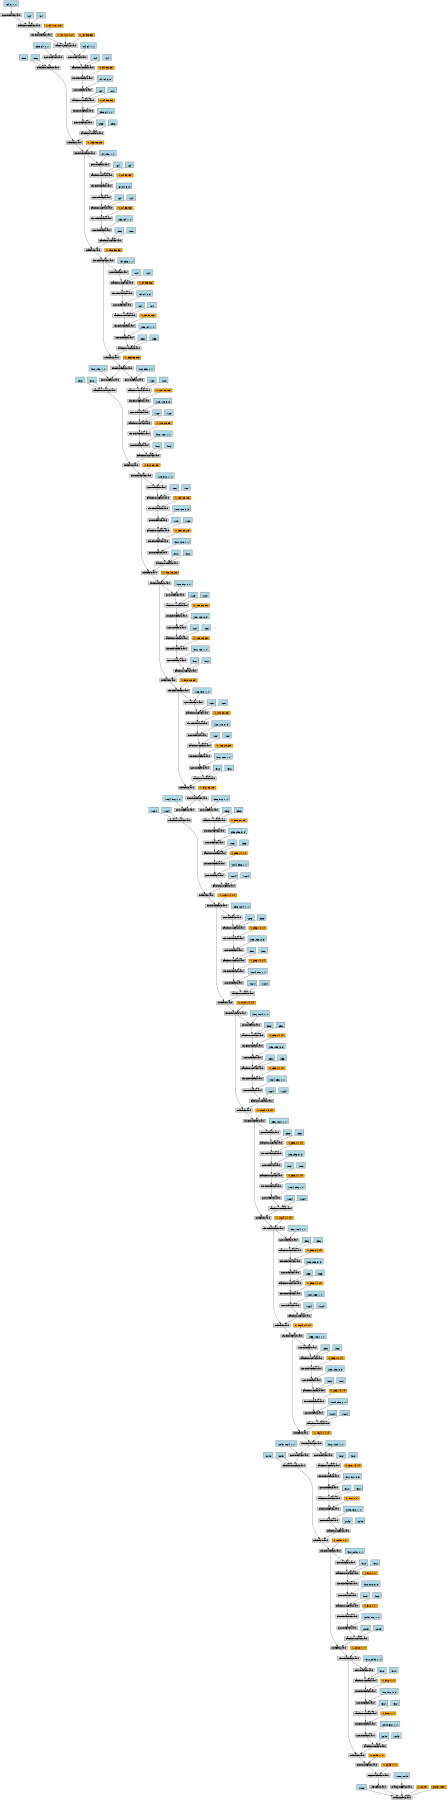 digraph {
	graph [size="12,12"]
	node [align=left fontsize=12 height=0.2 ranksep=0.1 shape=box style=filled]
	140544370091304 [label=AddmmBackward]
	140544370053200 -> 140544370091304
	140544370053200 [label="
 (1000)" fillcolor=lightblue]
	140544370090808 -> 140544370091304
	140544370090808 [label=ViewBackward]
	140544370090560 -> 140544370090808
	140544370090560 [label=AvgPool2dBackward]
	140544370090312 -> 140544370090560
	140544370090312 [label=ThresholdBackward]
	140544370090064 -> 140544370090312
	140544370090064 [label=AddBackward]
	140544370053456 -> 140544370090064
	140544370053456 [label=BatchNormBackward]
	140544370053776 -> 140544370053456
	140544370053776 [label=ConvNdBackward]
	140544370085592 -> 140544370053776
	140544370085592 [label=ThresholdBackward]
	140544370054160 -> 140544370085592
	140544370054160 [label=BatchNormBackward]
	140544370054288 -> 140544370054160
	140544370054288 [label=ConvNdBackward]
	140544370085344 -> 140544370054288
	140544370085344 [label=ThresholdBackward]
	140544370054672 -> 140544370085344
	140544370054672 [label=BatchNormBackward]
	140544370054800 -> 140544370054672
	140544370054800 [label=ConvNdBackward]
	140544370085096 -> 140544370054800
	140544370085096 [label=ThresholdBackward]
	140544370084848 -> 140544370085096
	140544370084848 [label=AddBackward]
	140544370055120 -> 140544370084848
	140544370055120 [label=BatchNormBackward]
	140544370055376 -> 140544370055120
	140544370055376 [label=ConvNdBackward]
	140544370084600 -> 140544370055376
	140544370084600 [label=ThresholdBackward]
	140544370055760 -> 140544370084600
	140544370055760 [label=BatchNormBackward]
	140544370055888 -> 140544370055760
	140544370055888 [label=ConvNdBackward]
	140544370084352 -> 140544370055888
	140544370084352 [label=ThresholdBackward]
	140544370056272 -> 140544370084352
	140544370056272 [label=BatchNormBackward]
	140544370056400 -> 140544370056272
	140544370056400 [label=ConvNdBackward]
	140544370084104 -> 140544370056400
	140544370084104 [label=ThresholdBackward]
	140544370083856 -> 140544370084104
	140544370083856 [label=AddBackward]
	140544370056720 -> 140544370083856
	140544370056720 [label=BatchNormBackward]
	140544370057040 -> 140544370056720
	140544370057040 [label=ConvNdBackward]
	140544370083608 -> 140544370057040
	140544370083608 [label=ThresholdBackward]
	140544370102544 -> 140544370083608
	140544370102544 [label=BatchNormBackward]
	140544370102672 -> 140544370102544
	140544370102672 [label=ConvNdBackward]
	140544370083360 -> 140544370102672
	140544370083360 [label=ThresholdBackward]
	140544370103056 -> 140544370083360
	140544370103056 [label=BatchNormBackward]
	140544370103184 -> 140544370103056
	140544370103184 [label=ConvNdBackward]
	140544370083112 -> 140544370103184
	140544370083112 [label=ThresholdBackward]
	140544370082864 -> 140544370083112
	140544370082864 [label=AddBackward]
	140544370103504 -> 140544370082864
	140544370103504 [label=BatchNormBackward]
	140544370103760 -> 140544370103504
	140544370103760 [label=ConvNdBackward]
	140544370082616 -> 140544370103760
	140544370082616 [label=ThresholdBackward]
	140544370104144 -> 140544370082616
	140544370104144 [label=BatchNormBackward]
	140544370104336 -> 140544370104144
	140544370104336 [label=ConvNdBackward]
	140544370082368 -> 140544370104336
	140544370082368 [label=ThresholdBackward]
	140544370104720 -> 140544370082368
	140544370104720 [label=BatchNormBackward]
	140544370104912 -> 140544370104720
	140544370104912 [label=ConvNdBackward]
	140544370082120 -> 140544370104912
	140544370082120 [label=ThresholdBackward]
	140544370081872 -> 140544370082120
	140544370081872 [label=AddBackward]
	140544370105360 -> 140544370081872
	140544370105360 [label=BatchNormBackward]
	140544370105552 -> 140544370105360
	140544370105552 [label=ConvNdBackward]
	140544370073304 -> 140544370105552
	140544370073304 [label=ThresholdBackward]
	140544370105936 -> 140544370073304
	140544370105936 [label=BatchNormBackward]
	140544370106128 -> 140544370105936
	140544370106128 [label=ConvNdBackward]
	140544370073056 -> 140544370106128
	140544370073056 [label=ThresholdBackward]
	140544370110672 -> 140544370073056
	140544370110672 [label=BatchNormBackward]
	140544370110864 -> 140544370110672
	140544370110864 [label=ConvNdBackward]
	140544370072808 -> 140544370110864
	140544370072808 [label=ThresholdBackward]
	140544370072560 -> 140544370072808
	140544370072560 [label=AddBackward]
	140544370111312 -> 140544370072560
	140544370111312 [label=BatchNormBackward]
	140544370111504 -> 140544370111312
	140544370111504 [label=ConvNdBackward]
	140544370072312 -> 140544370111504
	140544370072312 [label=ThresholdBackward]
	140544370111888 -> 140544370072312
	140544370111888 [label=BatchNormBackward]
	140544370112080 -> 140544370111888
	140544370112080 [label=ConvNdBackward]
	140544370072064 -> 140544370112080
	140544370072064 [label=ThresholdBackward]
	140544370112464 -> 140544370072064
	140544370112464 [label=BatchNormBackward]
	140544370112656 -> 140544370112464
	140544370112656 [label=ConvNdBackward]
	140544370071816 -> 140544370112656
	140544370071816 [label=ThresholdBackward]
	140544370071568 -> 140544370071816
	140544370071568 [label=AddBackward]
	140544370113104 -> 140544370071568
	140544370113104 [label=BatchNormBackward]
	140544370113296 -> 140544370113104
	140544370113296 [label=ConvNdBackward]
	140544370071320 -> 140544370113296
	140544370071320 [label=ThresholdBackward]
	140544370113680 -> 140544370071320
	140544370113680 [label=BatchNormBackward]
	140544370113872 -> 140544370113680
	140544370113872 [label=ConvNdBackward]
	140544370071072 -> 140544370113872
	140544370071072 [label=ThresholdBackward]
	140544370114256 -> 140544370071072
	140544370114256 [label=BatchNormBackward]
	140544370114448 -> 140544370114256
	140544370114448 [label=ConvNdBackward]
	140544370070824 -> 140544370114448
	140544370070824 [label=ThresholdBackward]
	140544370070576 -> 140544370070824
	140544370070576 [label=AddBackward]
	140544370119056 -> 140544370070576
	140544370119056 [label=BatchNormBackward]
	140544370119248 -> 140544370119056
	140544370119248 [label=ConvNdBackward]
	140544370070328 -> 140544370119248
	140544370070328 [label=ThresholdBackward]
	140544370119632 -> 140544370070328
	140544370119632 [label=BatchNormBackward]
	140544370119824 -> 140544370119632
	140544370119824 [label=ConvNdBackward]
	140544370070080 -> 140544370119824
	140544370070080 [label=ThresholdBackward]
	140544370120208 -> 140544370070080
	140544370120208 [label=BatchNormBackward]
	140544370120400 -> 140544370120208
	140544370120400 [label=ConvNdBackward]
	140544370069832 -> 140544370120400
	140544370069832 [label=ThresholdBackward]
	140544370069584 -> 140544370069832
	140544370069584 [label=AddBackward]
	140544370120848 -> 140544370069584
	140544370120848 [label=BatchNormBackward]
	140544370121104 -> 140544370120848
	140544370121104 [label=ConvNdBackward]
	140544370065112 -> 140544370121104
	140544370065112 [label=ThresholdBackward]
	140544370121488 -> 140544370065112
	140544370121488 [label=BatchNormBackward]
	140544370121680 -> 140544370121488
	140544370121680 [label=ConvNdBackward]
	140544370064864 -> 140544370121680
	140544370064864 [label=ThresholdBackward]
	140544370122064 -> 140544370064864
	140544370122064 [label=BatchNormBackward]
	140544370122256 -> 140544370122064
	140544370122256 [label=ConvNdBackward]
	140544370064616 -> 140544370122256
	140544370064616 [label=ThresholdBackward]
	140544370064368 -> 140544370064616
	140544370064368 [label=AddBackward]
	140544370122704 -> 140544370064368
	140544370122704 [label=BatchNormBackward]
	140544370122960 -> 140544370122704
	140544370122960 [label=ConvNdBackward]
	140544370064120 -> 140544370122960
	140544370064120 [label=ThresholdBackward]
	140544370123344 -> 140544370064120
	140544370123344 [label=BatchNormBackward]
	140544370123536 -> 140544370123344
	140544370123536 [label=ConvNdBackward]
	140544370063872 -> 140544370123536
	140544370063872 [label=ThresholdBackward]
	140544370123920 -> 140544370063872
	140544370123920 [label=BatchNormBackward]
	140544370124112 -> 140544370123920
	140544370124112 [label=ConvNdBackward]
	140544370063624 -> 140544370124112
	140544370063624 [label=ThresholdBackward]
	140544370063376 -> 140544370063624
	140544370063376 [label=AddBackward]
	140544370124560 -> 140544370063376
	140544370124560 [label=BatchNormBackward]
	140544370124752 -> 140544370124560
	140544370124752 [label=ConvNdBackward]
	140544370063128 -> 140544370124752
	140544370063128 [label=ThresholdBackward]
	140544370125136 -> 140544370063128
	140544370125136 [label=BatchNormBackward]
	140544370125328 -> 140544370125136
	140544370125328 [label=ConvNdBackward]
	140544370062880 -> 140544370125328
	140544370062880 [label=ThresholdBackward]
	140544370125712 -> 140544370062880
	140544370125712 [label=BatchNormBackward]
	140544370125904 -> 140544370125712
	140544370125904 [label=ConvNdBackward]
	140544370062632 -> 140544370125904
	140544370062632 [label=ThresholdBackward]
	140544370062384 -> 140544370062632
	140544370062384 [label=AddBackward]
	140544370126352 -> 140544370062384
	140544370126352 [label=BatchNormBackward]
	140544370126544 -> 140544370126352
	140544370126544 [label=ConvNdBackward]
	140544370062136 -> 140544370126544
	140544370062136 [label=ThresholdBackward]
	140544370131088 -> 140544370062136
	140544370131088 [label=BatchNormBackward]
	140544370131280 -> 140544370131088
	140544370131280 [label=ConvNdBackward]
	140544370061888 -> 140544370131280
	140544370061888 [label=ThresholdBackward]
	140544370131664 -> 140544370061888
	140544370131664 [label=BatchNormBackward]
	140544370131856 -> 140544370131664
	140544370131856 [label=ConvNdBackward]
	140544370061640 -> 140544370131856
	140544370061640 [label=ThresholdBackward]
	140544370061392 -> 140544370061640
	140544370061392 [label=AddBackward]
	140544370132304 -> 140544370061392
	140544370132304 [label=BatchNormBackward]
	140544370132560 -> 140544370132304
	140544370132560 [label=ConvNdBackward]
	140544370011864 -> 140544370132560
	140544370011864 [label=ThresholdBackward]
	140544370132944 -> 140544370011864
	140544370132944 [label=BatchNormBackward]
	140544370133136 -> 140544370132944
	140544370133136 [label=ConvNdBackward]
	140544370011616 -> 140544370133136
	140544370011616 [label=ThresholdBackward]
	140544370133520 -> 140544370011616
	140544370133520 [label=BatchNormBackward]
	140544370133712 -> 140544370133520
	140544370133712 [label=ConvNdBackward]
	140544370011368 -> 140544370133712
	140544370011368 [label=ThresholdBackward]
	140544370011120 -> 140544370011368
	140544370011120 [label=AddBackward]
	140544370134160 -> 140544370011120
	140544370134160 [label=BatchNormBackward]
	140544370134352 -> 140544370134160
	140544370134352 [label=ConvNdBackward]
	140544370010872 -> 140544370134352
	140544370010872 [label=ThresholdBackward]
	140544370134736 -> 140544370010872
	140544370134736 [label=BatchNormBackward]
	140544370134928 -> 140544370134736
	140544370134928 [label=ConvNdBackward]
	140544370010624 -> 140544370134928
	140544370010624 [label=ThresholdBackward]
	140544370139472 -> 140544370010624
	140544370139472 [label=BatchNormBackward]
	140544370139664 -> 140544370139472
	140544370139664 [label=ConvNdBackward]
	140544370010376 -> 140544370139664
	140544370010376 [label=ThresholdBackward]
	140544370010128 -> 140544370010376
	140544370010128 [label=AddBackward]
	140544370140112 -> 140544370010128
	140544370140112 [label=BatchNormBackward]
	140544370140304 -> 140544370140112
	140544370140304 [label=ConvNdBackward]
	140544370009880 -> 140544370140304
	140544370009880 [label=ThresholdBackward]
	140544370140688 -> 140544370009880
	140544370140688 [label=BatchNormBackward]
	140544370140880 -> 140544370140688
	140544370140880 [label=ConvNdBackward]
	140544370009632 -> 140544370140880
	140544370009632 [label=ThresholdBackward]
	140544370141264 -> 140544370009632
	140544370141264 [label=BatchNormBackward]
	140544370141456 -> 140544370141264
	140544370141456 [label=ConvNdBackward]
	140544370009384 -> 140544370141456
	140544370009384 [label=ThresholdBackward]
	140544370009136 -> 140544370009384
	140544370009136 [label=AddBackward]
	140544370141904 -> 140544370009136
	140544370141904 [label=BatchNormBackward]
	140544370142160 -> 140544370141904
	140544370142160 [label=ConvNdBackward]
	140544370008888 -> 140544370142160
	140544370008888 [label=ThresholdBackward]
	140544370142544 -> 140544370008888
	140544370142544 [label=BatchNormBackward]
	140544370142736 -> 140544370142544
	140544370142736 [label=ConvNdBackward]
	140544370008640 -> 140544370142736
	140544370008640 [label=ThresholdBackward]
	140544370143120 -> 140544370008640
	140544370143120 [label=BatchNormBackward]
	140544192540752 -> 140544370143120
	140544192540752 [label=ConvNdBackward]
	140544370008392 -> 140544192540752
	140544370008392 [label=MaxPool2dBackward]
	140544370008144 -> 140544370008392
	140544370008144 [label=ThresholdBackward]
	140544192541328 -> 140544370008144
	140544192541328 [label=BatchNormBackward]
	140544192541520 -> 140544192541328
	140544192541520 [label=ConvNdBackward]
	140544192541776 -> 140544192541520
	140544192541776 [label="
 (64, 3, 7, 7)" fillcolor=lightblue]
	140544192541456 -> 140544192541328
	140544192541456 [label="
 (64)" fillcolor=lightblue]
	140544192541584 -> 140544192541328
	140544192541584 [label="
 (64)" fillcolor=lightblue]
	140544440380088 -> 140544370008144
	140544440380088 [label="(1, 64, 112, 112)" fillcolor=orange]
	140544440378720 -> 140544370008392
	140544440378720 [label="(1, 64, 112, 112)" fillcolor=orange]
	140544440381096 -> 140544370008392
	140544440381096 [label="(1, 64, 56, 56)" fillcolor=orange]
	140544192541072 -> 140544192540752
	140544192541072 [label="
 (64, 64, 1, 1)" fillcolor=lightblue]
	140544192540816 -> 140544370143120
	140544192540816 [label="
 (64)" fillcolor=lightblue]
	140544192540880 -> 140544370143120
	140544192540880 [label="
 (64)" fillcolor=lightblue]
	140544440380376 -> 140544370008640
	140544440380376 [label="(1, 64, 56, 56)" fillcolor=orange]
	140544370142992 -> 140544370142736
	140544370142992 [label="
 (64, 64, 3, 3)" fillcolor=lightblue]
	140544370142672 -> 140544370142544
	140544370142672 [label="
 (64)" fillcolor=lightblue]
	140544370142800 -> 140544370142544
	140544370142800 [label="
 (64)" fillcolor=lightblue]
	140544440379440 -> 140544370008888
	140544440379440 [label="(1, 64, 56, 56)" fillcolor=orange]
	140544370142416 -> 140544370142160
	140544370142416 [label="
 (256, 64, 1, 1)" fillcolor=lightblue]
	140544370142096 -> 140544370141904
	140544370142096 [label="
 (256)" fillcolor=lightblue]
	140544370142224 -> 140544370141904
	140544370142224 [label="
 (256)" fillcolor=lightblue]
	140544370141968 -> 140544370009136
	140544370141968 [label=BatchNormBackward]
	140544370142352 -> 140544370141968
	140544370142352 [label=ConvNdBackward]
	140544370008392 -> 140544370142352
	140544370143056 -> 140544370142352
	140544370143056 [label="
 (256, 64, 1, 1)" fillcolor=lightblue]
	140544370142288 -> 140544370141968
	140544370142288 [label="
 (256)" fillcolor=lightblue]
	140544370142480 -> 140544370141968
	140544370142480 [label="
 (256)" fillcolor=lightblue]
	140544440377928 -> 140544370009384
	140544440377928 [label="(1, 256, 56, 56)" fillcolor=orange]
	140544370141712 -> 140544370141456
	140544370141712 [label="
 (64, 256, 1, 1)" fillcolor=lightblue]
	140544370141392 -> 140544370141264
	140544370141392 [label="
 (64)" fillcolor=lightblue]
	140544370141520 -> 140544370141264
	140544370141520 [label="
 (64)" fillcolor=lightblue]
	140544440358888 -> 140544370009632
	140544440358888 [label="(1, 64, 56, 56)" fillcolor=orange]
	140544370141136 -> 140544370140880
	140544370141136 [label="
 (64, 64, 3, 3)" fillcolor=lightblue]
	140544370140816 -> 140544370140688
	140544370140816 [label="
 (64)" fillcolor=lightblue]
	140544370140944 -> 140544370140688
	140544370140944 [label="
 (64)" fillcolor=lightblue]
	140544440360328 -> 140544370009880
	140544440360328 [label="(1, 64, 56, 56)" fillcolor=orange]
	140544370140560 -> 140544370140304
	140544370140560 [label="
 (256, 64, 1, 1)" fillcolor=lightblue]
	140544370140240 -> 140544370140112
	140544370140240 [label="
 (256)" fillcolor=lightblue]
	140544370140368 -> 140544370140112
	140544370140368 [label="
 (256)" fillcolor=lightblue]
	140544370009384 -> 140544370010128
	140544440358816 -> 140544370010376
	140544440358816 [label="(1, 256, 56, 56)" fillcolor=orange]
	140544370139920 -> 140544370139664
	140544370139920 [label="
 (64, 256, 1, 1)" fillcolor=lightblue]
	140544370139600 -> 140544370139472
	140544370139600 [label="
 (64)" fillcolor=lightblue]
	140544370139728 -> 140544370139472
	140544370139728 [label="
 (64)" fillcolor=lightblue]
	140544440358240 -> 140544370010624
	140544440358240 [label="(1, 64, 56, 56)" fillcolor=orange]
	140544370139344 -> 140544370134928
	140544370139344 [label="
 (64, 64, 3, 3)" fillcolor=lightblue]
	140544370134864 -> 140544370134736
	140544370134864 [label="
 (64)" fillcolor=lightblue]
	140544370134992 -> 140544370134736
	140544370134992 [label="
 (64)" fillcolor=lightblue]
	140544440357592 -> 140544370010872
	140544440357592 [label="(1, 64, 56, 56)" fillcolor=orange]
	140544370134608 -> 140544370134352
	140544370134608 [label="
 (256, 64, 1, 1)" fillcolor=lightblue]
	140544370134288 -> 140544370134160
	140544370134288 [label="
 (256)" fillcolor=lightblue]
	140544370134416 -> 140544370134160
	140544370134416 [label="
 (256)" fillcolor=lightblue]
	140544370010376 -> 140544370011120
	140544440332440 -> 140544370011368
	140544440332440 [label="(1, 256, 56, 56)" fillcolor=orange]
	140544370133968 -> 140544370133712
	140544370133968 [label="
 (128, 256, 1, 1)" fillcolor=lightblue]
	140544370133648 -> 140544370133520
	140544370133648 [label="
 (128)" fillcolor=lightblue]
	140544370133776 -> 140544370133520
	140544370133776 [label="
 (128)" fillcolor=lightblue]
	140544440336184 -> 140544370011616
	140544440336184 [label="(1, 128, 56, 56)" fillcolor=orange]
	140544370133392 -> 140544370133136
	140544370133392 [label="
 (128, 128, 3, 3)" fillcolor=lightblue]
	140544370133072 -> 140544370132944
	140544370133072 [label="
 (128)" fillcolor=lightblue]
	140544370133200 -> 140544370132944
	140544370133200 [label="
 (128)" fillcolor=lightblue]
	140544440334816 -> 140544370011864
	140544440334816 [label="(1, 128, 28, 28)" fillcolor=orange]
	140544370132816 -> 140544370132560
	140544370132816 [label="
 (512, 128, 1, 1)" fillcolor=lightblue]
	140544370132496 -> 140544370132304
	140544370132496 [label="
 (512)" fillcolor=lightblue]
	140544370132624 -> 140544370132304
	140544370132624 [label="
 (512)" fillcolor=lightblue]
	140544370132368 -> 140544370061392
	140544370132368 [label=BatchNormBackward]
	140544370132752 -> 140544370132368
	140544370132752 [label=ConvNdBackward]
	140544370011368 -> 140544370132752
	140544370133840 -> 140544370132752
	140544370133840 [label="
 (512, 256, 1, 1)" fillcolor=lightblue]
	140544370132688 -> 140544370132368
	140544370132688 [label="
 (512)" fillcolor=lightblue]
	140544370133264 -> 140544370132368
	140544370133264 [label="
 (512)" fillcolor=lightblue]
	140544440333160 -> 140544370061640
	140544440333160 [label="(1, 512, 28, 28)" fillcolor=orange]
	140544370132112 -> 140544370131856
	140544370132112 [label="
 (128, 512, 1, 1)" fillcolor=lightblue]
	140544370131792 -> 140544370131664
	140544370131792 [label="
 (128)" fillcolor=lightblue]
	140544370131920 -> 140544370131664
	140544370131920 [label="
 (128)" fillcolor=lightblue]
	140544440332368 -> 140544370061888
	140544440332368 [label="(1, 128, 28, 28)" fillcolor=orange]
	140544370131536 -> 140544370131280
	140544370131536 [label="
 (128, 128, 3, 3)" fillcolor=lightblue]
	140544370131216 -> 140544370131088
	140544370131216 [label="
 (128)" fillcolor=lightblue]
	140544370131344 -> 140544370131088
	140544370131344 [label="
 (128)" fillcolor=lightblue]
	140544440319512 -> 140544370062136
	140544440319512 [label="(1, 128, 28, 28)" fillcolor=orange]
	140544370126800 -> 140544370126544
	140544370126800 [label="
 (512, 128, 1, 1)" fillcolor=lightblue]
	140544370126480 -> 140544370126352
	140544370126480 [label="
 (512)" fillcolor=lightblue]
	140544370126608 -> 140544370126352
	140544370126608 [label="
 (512)" fillcolor=lightblue]
	140544370061640 -> 140544370062384
	140544440318720 -> 140544370062632
	140544440318720 [label="(1, 512, 28, 28)" fillcolor=orange]
	140544370126160 -> 140544370125904
	140544370126160 [label="
 (128, 512, 1, 1)" fillcolor=lightblue]
	140544370125840 -> 140544370125712
	140544370125840 [label="
 (128)" fillcolor=lightblue]
	140544370125968 -> 140544370125712
	140544370125968 [label="
 (128)" fillcolor=lightblue]
	140544440318144 -> 140544370062880
	140544440318144 [label="(1, 128, 28, 28)" fillcolor=orange]
	140544370125584 -> 140544370125328
	140544370125584 [label="
 (128, 128, 3, 3)" fillcolor=lightblue]
	140544370125264 -> 140544370125136
	140544370125264 [label="
 (128)" fillcolor=lightblue]
	140544370125392 -> 140544370125136
	140544370125392 [label="
 (128)" fillcolor=lightblue]
	140544440316560 -> 140544370063128
	140544440316560 [label="(1, 128, 28, 28)" fillcolor=orange]
	140544370125008 -> 140544370124752
	140544370125008 [label="
 (512, 128, 1, 1)" fillcolor=lightblue]
	140544370124688 -> 140544370124560
	140544370124688 [label="
 (512)" fillcolor=lightblue]
	140544370124816 -> 140544370124560
	140544370124816 [label="
 (512)" fillcolor=lightblue]
	140544370062632 -> 140544370063376
	140544440316488 -> 140544370063624
	140544440316488 [label="(1, 512, 28, 28)" fillcolor=orange]
	140544370124368 -> 140544370124112
	140544370124368 [label="
 (128, 512, 1, 1)" fillcolor=lightblue]
	140544370124048 -> 140544370123920
	140544370124048 [label="
 (128)" fillcolor=lightblue]
	140544370124176 -> 140544370123920
	140544370124176 [label="
 (128)" fillcolor=lightblue]
	140544440301688 -> 140544370063872
	140544440301688 [label="(1, 128, 28, 28)" fillcolor=orange]
	140544370123792 -> 140544370123536
	140544370123792 [label="
 (128, 128, 3, 3)" fillcolor=lightblue]
	140544370123472 -> 140544370123344
	140544370123472 [label="
 (128)" fillcolor=lightblue]
	140544370123600 -> 140544370123344
	140544370123600 [label="
 (128)" fillcolor=lightblue]
	140544440303488 -> 140544370064120
	140544440303488 [label="(1, 128, 28, 28)" fillcolor=orange]
	140544370123216 -> 140544370122960
	140544370123216 [label="
 (512, 128, 1, 1)" fillcolor=lightblue]
	140544370122896 -> 140544370122704
	140544370122896 [label="
 (512)" fillcolor=lightblue]
	140544370123024 -> 140544370122704
	140544370123024 [label="
 (512)" fillcolor=lightblue]
	140544370063624 -> 140544370064368
	140544440301472 -> 140544370064616
	140544440301472 [label="(1, 512, 28, 28)" fillcolor=orange]
	140544370122512 -> 140544370122256
	140544370122512 [label="
 (256, 512, 1, 1)" fillcolor=lightblue]
	140544370122192 -> 140544370122064
	140544370122192 [label="
 (256)" fillcolor=lightblue]
	140544370122320 -> 140544370122064
	140544370122320 [label="
 (256)" fillcolor=lightblue]
	140544440300464 -> 140544370064864
	140544440300464 [label="(1, 256, 28, 28)" fillcolor=orange]
	140544370121936 -> 140544370121680
	140544370121936 [label="
 (256, 256, 3, 3)" fillcolor=lightblue]
	140544370121616 -> 140544370121488
	140544370121616 [label="
 (256)" fillcolor=lightblue]
	140544370121744 -> 140544370121488
	140544370121744 [label="
 (256)" fillcolor=lightblue]
	140544440282360 -> 140544370065112
	140544440282360 [label="(1, 256, 14, 14)" fillcolor=orange]
	140544370121360 -> 140544370121104
	140544370121360 [label="
 (1024, 256, 1, 1)" fillcolor=lightblue]
	140544370121040 -> 140544370120848
	140544370121040 [label="
 (1024)" fillcolor=lightblue]
	140544370121168 -> 140544370120848
	140544370121168 [label="
 (1024)" fillcolor=lightblue]
	140544370120912 -> 140544370069584
	140544370120912 [label=BatchNormBackward]
	140544370121296 -> 140544370120912
	140544370121296 [label=ConvNdBackward]
	140544370064616 -> 140544370121296
	140544370122384 -> 140544370121296
	140544370122384 [label="
 (1024, 512, 1, 1)" fillcolor=lightblue]
	140544370121232 -> 140544370120912
	140544370121232 [label="
 (1024)" fillcolor=lightblue]
	140544370121808 -> 140544370120912
	140544370121808 [label="
 (1024)" fillcolor=lightblue]
	140544440280848 -> 140544370069832
	140544440280848 [label="(1, 1024, 14, 14)" fillcolor=orange]
	140544370120656 -> 140544370120400
	140544370120656 [label="
 (256, 1024, 1, 1)" fillcolor=lightblue]
	140544370120336 -> 140544370120208
	140544370120336 [label="
 (256)" fillcolor=lightblue]
	140544370120464 -> 140544370120208
	140544370120464 [label="
 (256)" fillcolor=lightblue]
	140544440281712 -> 140544370070080
	140544440281712 [label="(1, 256, 14, 14)" fillcolor=orange]
	140544370120080 -> 140544370119824
	140544370120080 [label="
 (256, 256, 3, 3)" fillcolor=lightblue]
	140544370119760 -> 140544370119632
	140544370119760 [label="
 (256)" fillcolor=lightblue]
	140544370119888 -> 140544370119632
	140544370119888 [label="
 (256)" fillcolor=lightblue]
	140544440280992 -> 140544370070328
	140544440280992 [label="(1, 256, 14, 14)" fillcolor=orange]
	140544370119504 -> 140544370119248
	140544370119504 [label="
 (1024, 256, 1, 1)" fillcolor=lightblue]
	140544370119184 -> 140544370119056
	140544370119184 [label="
 (1024)" fillcolor=lightblue]
	140544370119312 -> 140544370119056
	140544370119312 [label="
 (1024)" fillcolor=lightblue]
	140544370069832 -> 140544370070576
	140544440279480 -> 140544370070824
	140544440279480 [label="(1, 1024, 14, 14)" fillcolor=orange]
	140544370118864 -> 140544370114448
	140544370118864 [label="
 (256, 1024, 1, 1)" fillcolor=lightblue]
	140544370114384 -> 140544370114256
	140544370114384 [label="
 (256)" fillcolor=lightblue]
	140544370114512 -> 140544370114256
	140544370114512 [label="
 (256)" fillcolor=lightblue]
	140544440256272 -> 140544370071072
	140544440256272 [label="(1, 256, 14, 14)" fillcolor=orange]
	140544370114128 -> 140544370113872
	140544370114128 [label="
 (256, 256, 3, 3)" fillcolor=lightblue]
	140544370113808 -> 140544370113680
	140544370113808 [label="
 (256)" fillcolor=lightblue]
	140544370113936 -> 140544370113680
	140544370113936 [label="
 (256)" fillcolor=lightblue]
	140544440258504 -> 140544370071320
	140544440258504 [label="(1, 256, 14, 14)" fillcolor=orange]
	140544370113552 -> 140544370113296
	140544370113552 [label="
 (1024, 256, 1, 1)" fillcolor=lightblue]
	140544370113232 -> 140544370113104
	140544370113232 [label="
 (1024)" fillcolor=lightblue]
	140544370113360 -> 140544370113104
	140544370113360 [label="
 (1024)" fillcolor=lightblue]
	140544370070824 -> 140544370071568
	140544440256560 -> 140544370071816
	140544440256560 [label="(1, 1024, 14, 14)" fillcolor=orange]
	140544370112912 -> 140544370112656
	140544370112912 [label="
 (256, 1024, 1, 1)" fillcolor=lightblue]
	140544370112592 -> 140544370112464
	140544370112592 [label="
 (256)" fillcolor=lightblue]
	140544370112720 -> 140544370112464
	140544370112720 [label="
 (256)" fillcolor=lightblue]
	140544440256488 -> 140544370072064
	140544440256488 [label="(1, 256, 14, 14)" fillcolor=orange]
	140544370112336 -> 140544370112080
	140544370112336 [label="
 (256, 256, 3, 3)" fillcolor=lightblue]
	140544370112016 -> 140544370111888
	140544370112016 [label="
 (256)" fillcolor=lightblue]
	140544370112144 -> 140544370111888
	140544370112144 [label="
 (256)" fillcolor=lightblue]
	140544440255480 -> 140544370072312
	140544440255480 [label="(1, 256, 14, 14)" fillcolor=orange]
	140544370111760 -> 140544370111504
	140544370111760 [label="
 (1024, 256, 1, 1)" fillcolor=lightblue]
	140544370111440 -> 140544370111312
	140544370111440 [label="
 (1024)" fillcolor=lightblue]
	140544370111568 -> 140544370111312
	140544370111568 [label="
 (1024)" fillcolor=lightblue]
	140544370071816 -> 140544370072560
	140544440254544 -> 140544370072808
	140544440254544 [label="(1, 1024, 14, 14)" fillcolor=orange]
	140544370111120 -> 140544370110864
	140544370111120 [label="
 (256, 1024, 1, 1)" fillcolor=lightblue]
	140544370110800 -> 140544370110672
	140544370110800 [label="
 (256)" fillcolor=lightblue]
	140544370110928 -> 140544370110672
	140544370110928 [label="
 (256)" fillcolor=lightblue]
	140544441027472 -> 140544370073056
	140544441027472 [label="(1, 256, 14, 14)" fillcolor=orange]
	140544370106320 -> 140544370106128
	140544370106320 [label="
 (256, 256, 3, 3)" fillcolor=lightblue]
	140544370106064 -> 140544370105936
	140544370106064 [label="
 (256)" fillcolor=lightblue]
	140544370106192 -> 140544370105936
	140544370106192 [label="
 (256)" fillcolor=lightblue]
	140544441028048 -> 140544370073304
	140544441028048 [label="(1, 256, 14, 14)" fillcolor=orange]
	140544370105808 -> 140544370105552
	140544370105808 [label="
 (1024, 256, 1, 1)" fillcolor=lightblue]
	140544370105488 -> 140544370105360
	140544370105488 [label="
 (1024)" fillcolor=lightblue]
	140544370105616 -> 140544370105360
	140544370105616 [label="
 (1024)" fillcolor=lightblue]
	140544370072808 -> 140544370081872
	140544441026824 -> 140544370082120
	140544441026824 [label="(1, 1024, 14, 14)" fillcolor=orange]
	140544370105168 -> 140544370104912
	140544370105168 [label="
 (256, 1024, 1, 1)" fillcolor=lightblue]
	140544370104848 -> 140544370104720
	140544370104848 [label="
 (256)" fillcolor=lightblue]
	140544370104976 -> 140544370104720
	140544370104976 [label="
 (256)" fillcolor=lightblue]
	140544441025960 -> 140544370082368
	140544441025960 [label="(1, 256, 14, 14)" fillcolor=orange]
	140544370104592 -> 140544370104336
	140544370104592 [label="
 (256, 256, 3, 3)" fillcolor=lightblue]
	140544370104272 -> 140544370104144
	140544370104272 [label="
 (256)" fillcolor=lightblue]
	140544370104400 -> 140544370104144
	140544370104400 [label="
 (256)" fillcolor=lightblue]
	140544441025312 -> 140544370082616
	140544441025312 [label="(1, 256, 14, 14)" fillcolor=orange]
	140544370104016 -> 140544370103760
	140544370104016 [label="
 (1024, 256, 1, 1)" fillcolor=lightblue]
	140544370103696 -> 140544370103504
	140544370103696 [label="
 (1024)" fillcolor=lightblue]
	140544370103824 -> 140544370103504
	140544370103824 [label="
 (1024)" fillcolor=lightblue]
	140544370082120 -> 140544370082864
	140544440999808 -> 140544370083112
	140544440999808 [label="(1, 1024, 14, 14)" fillcolor=orange]
	140544370103440 -> 140544370103184
	140544370103440 [label="
 (512, 1024, 1, 1)" fillcolor=lightblue]
	140544370103120 -> 140544370103056
	140544370103120 [label="
 (512)" fillcolor=lightblue]
	140544370103248 -> 140544370103056
	140544370103248 [label="
 (512)" fillcolor=lightblue]
	140544440999232 -> 140544370083360
	140544440999232 [label="(1, 512, 14, 14)" fillcolor=orange]
	140544370102928 -> 140544370102672
	140544370102928 [label="
 (512, 512, 3, 3)" fillcolor=lightblue]
	140544370102608 -> 140544370102544
	140544370102608 [label="
 (512)" fillcolor=lightblue]
	140544370102736 -> 140544370102544
	140544370102736 [label="
 (512)" fillcolor=lightblue]
	140544440998512 -> 140544370083608
	140544440998512 [label="(1, 512, 7, 7)" fillcolor=orange]
	140544370102416 -> 140544370057040
	140544370102416 [label="
 (2048, 512, 1, 1)" fillcolor=lightblue]
	140544370056976 -> 140544370056720
	140544370056976 [label="
 (2048)" fillcolor=lightblue]
	140544370057104 -> 140544370056720
	140544370057104 [label="
 (2048)" fillcolor=lightblue]
	140544370056848 -> 140544370083856
	140544370056848 [label=BatchNormBackward]
	140544370057168 -> 140544370056848
	140544370057168 [label=ConvNdBackward]
	140544370083112 -> 140544370057168
	140544370103312 -> 140544370057168
	140544370103312 [label="
 (2048, 1024, 1, 1)" fillcolor=lightblue]
	140544370102352 -> 140544370056848
	140544370102352 [label="
 (2048)" fillcolor=lightblue]
	140544370102800 -> 140544370056848
	140544370102800 [label="
 (2048)" fillcolor=lightblue]
	140544440995920 -> 140544370084104
	140544440995920 [label="(1, 2048, 7, 7)" fillcolor=orange]
	140544370056656 -> 140544370056400
	140544370056656 [label="
 (512, 2048, 1, 1)" fillcolor=lightblue]
	140544370056336 -> 140544370056272
	140544370056336 [label="
 (512)" fillcolor=lightblue]
	140544370056464 -> 140544370056272
	140544370056464 [label="
 (512)" fillcolor=lightblue]
	140544440977240 -> 140544370084352
	140544440977240 [label="(1, 512, 7, 7)" fillcolor=orange]
	140544370056144 -> 140544370055888
	140544370056144 [label="
 (512, 512, 3, 3)" fillcolor=lightblue]
	140544370055824 -> 140544370055760
	140544370055824 [label="
 (512)" fillcolor=lightblue]
	140544370055952 -> 140544370055760
	140544370055952 [label="
 (512)" fillcolor=lightblue]
	140544440978680 -> 140544370084600
	140544440978680 [label="(1, 512, 7, 7)" fillcolor=orange]
	140544370055632 -> 140544370055376
	140544370055632 [label="
 (2048, 512, 1, 1)" fillcolor=lightblue]
	140544370055312 -> 140544370055120
	140544370055312 [label="
 (2048)" fillcolor=lightblue]
	140544370055440 -> 140544370055120
	140544370055440 [label="
 (2048)" fillcolor=lightblue]
	140544370084104 -> 140544370084848
	140544440977672 -> 140544370085096
	140544440977672 [label="(1, 2048, 7, 7)" fillcolor=orange]
	140544370055056 -> 140544370054800
	140544370055056 [label="
 (512, 2048, 1, 1)" fillcolor=lightblue]
	140544370054736 -> 140544370054672
	140544370054736 [label="
 (512)" fillcolor=lightblue]
	140544370054864 -> 140544370054672
	140544370054864 [label="
 (512)" fillcolor=lightblue]
	140544440977024 -> 140544370085344
	140544440977024 [label="(1, 512, 7, 7)" fillcolor=orange]
	140544370054544 -> 140544370054288
	140544370054544 [label="
 (512, 512, 3, 3)" fillcolor=lightblue]
	140544370054224 -> 140544370054160
	140544370054224 [label="
 (512)" fillcolor=lightblue]
	140544370054352 -> 140544370054160
	140544370054352 [label="
 (512)" fillcolor=lightblue]
	140544440976160 -> 140544370085592
	140544440976160 [label="(1, 512, 7, 7)" fillcolor=orange]
	140544370054032 -> 140544370053776
	140544370054032 [label="
 (2048, 512, 1, 1)" fillcolor=lightblue]
	140544370053712 -> 140544370053456
	140544370053712 [label="
 (2048)" fillcolor=lightblue]
	140544370053840 -> 140544370053456
	140544370053840 [label="
 (2048)" fillcolor=lightblue]
	140544370085096 -> 140544370090064
	140544440962944 -> 140544370090312
	140544440962944 [label="(1, 2048, 7, 7)" fillcolor=orange]
	140544440959056 -> 140544370090560
	140544440959056 [label="(1, 2048, 7, 7)" fillcolor=orange]
	140544370091056 -> 140544370091304
	140544370091056 [label=TransposeBackward]
	140544370053520 -> 140544370091056
	140544370053520 [label="
 (1000, 2048)" fillcolor=lightblue]
	140544440962440 -> 140544370091304
	140544440962440 [label="(1, 2048)" fillcolor=orange]
	140544440962728 -> 140544370091304
	140544440962728 [label="(2048, 1000)" fillcolor=orange]
}
